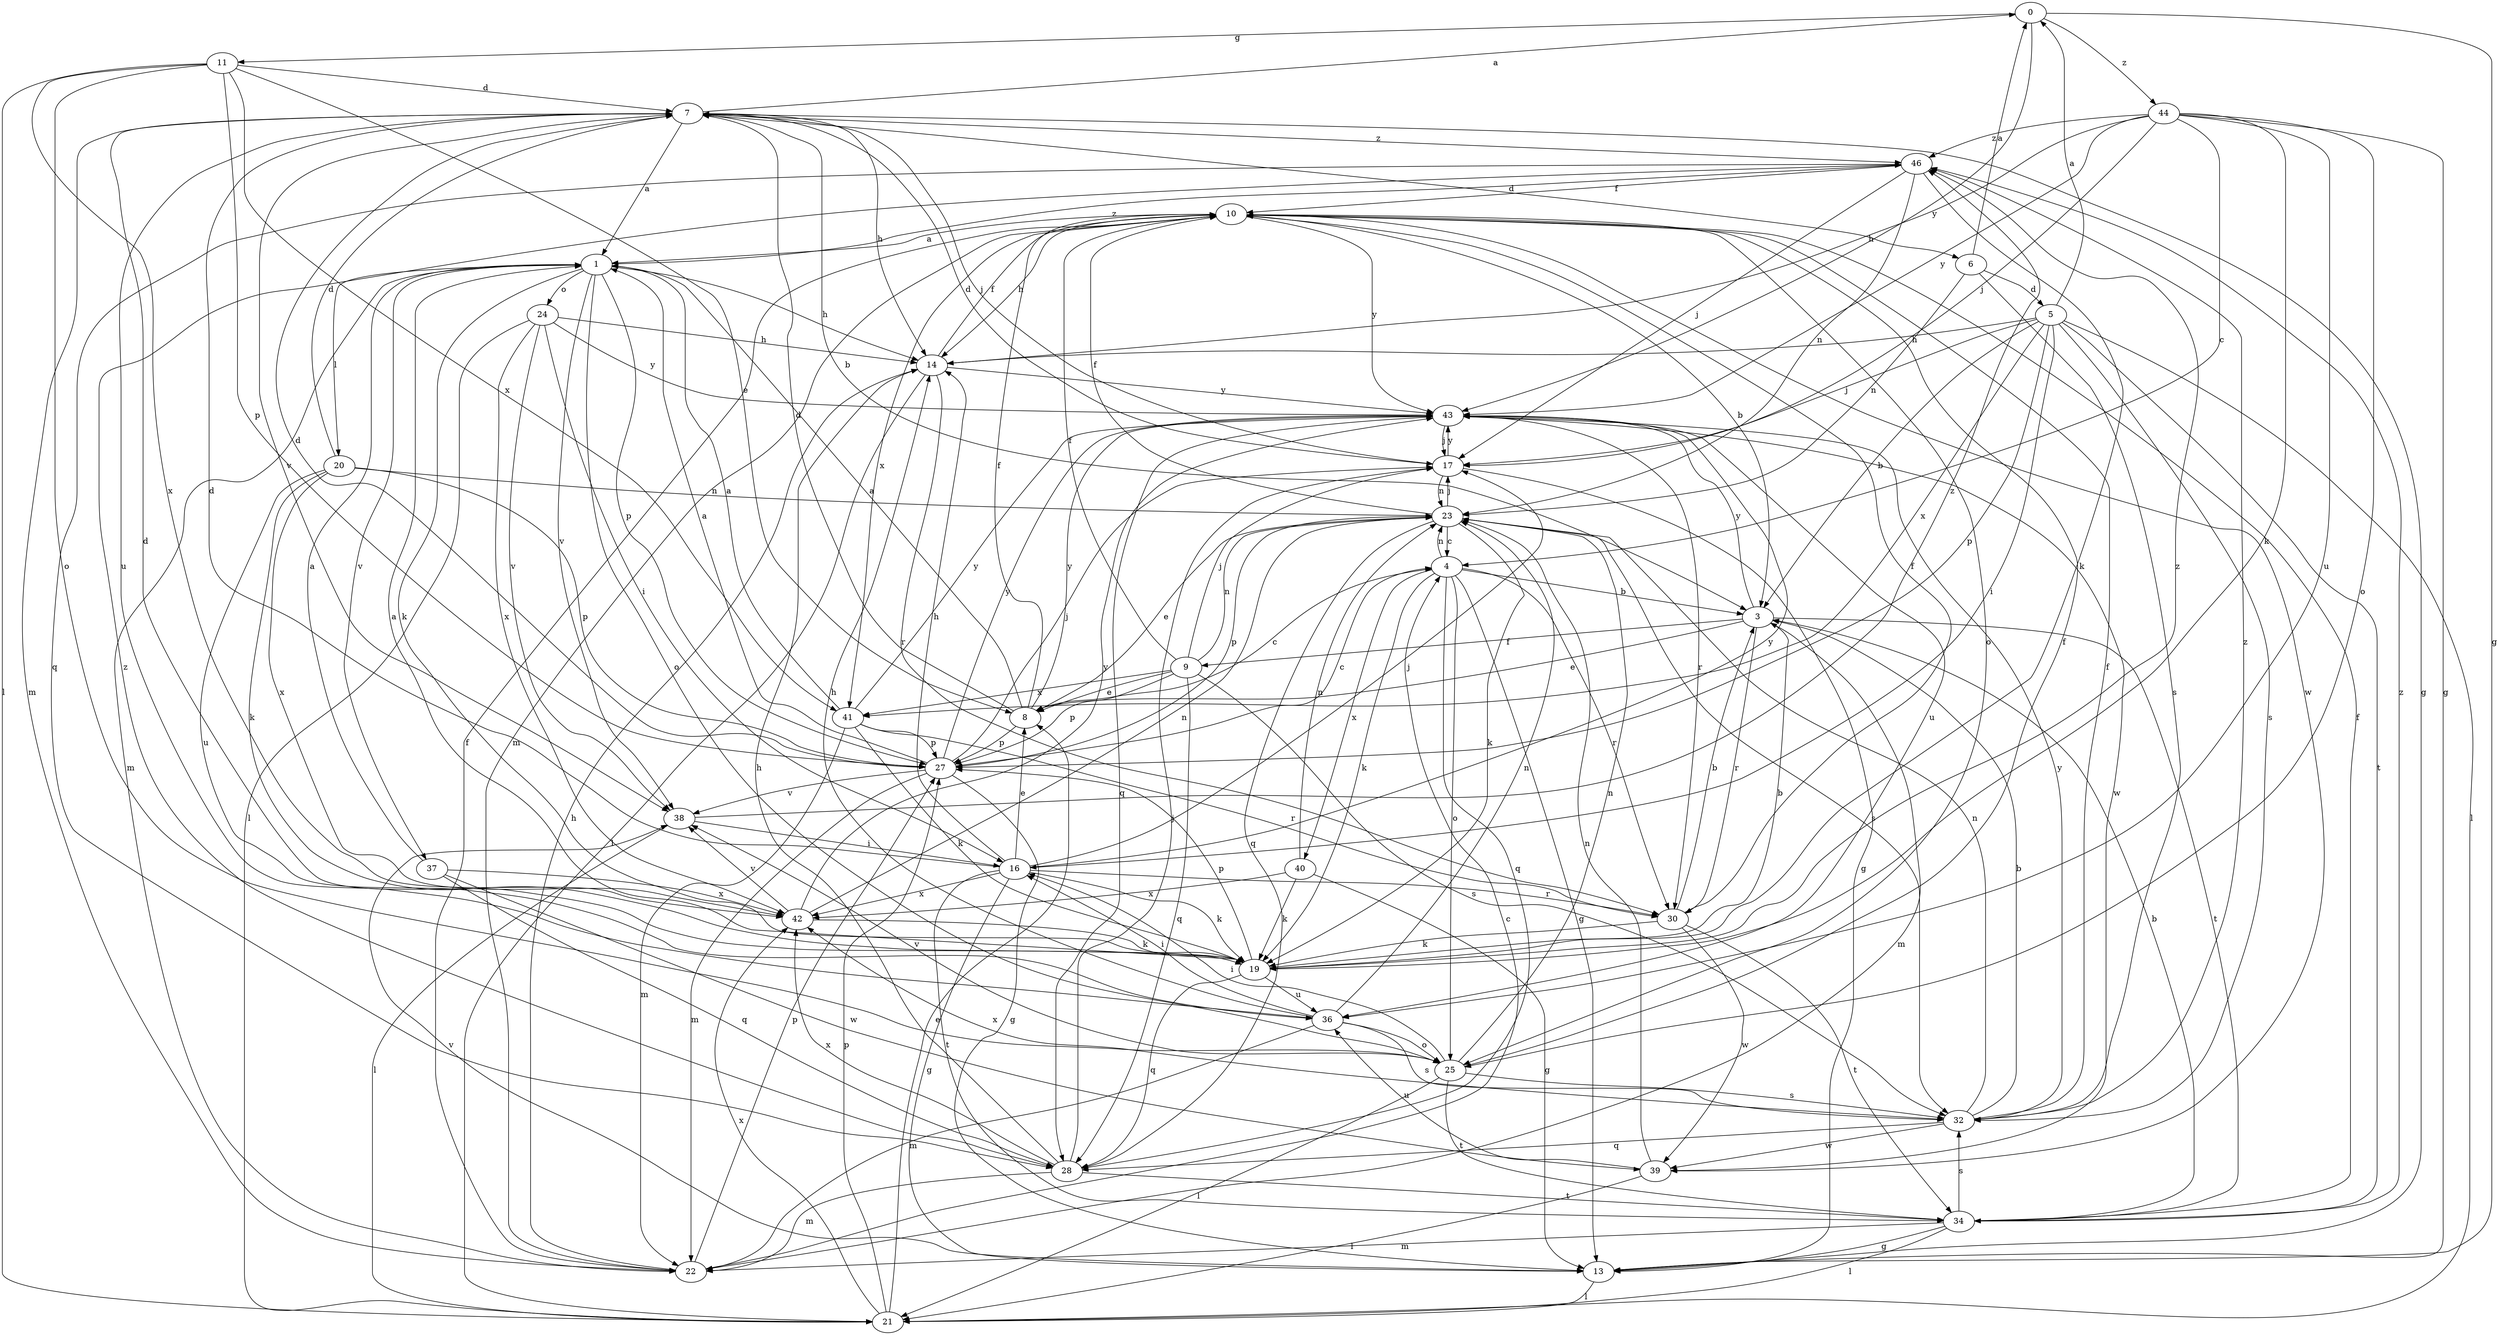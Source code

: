 strict digraph  {
0;
1;
3;
4;
5;
6;
7;
8;
9;
10;
11;
13;
14;
16;
17;
19;
20;
21;
22;
23;
24;
25;
27;
28;
30;
32;
34;
36;
37;
38;
39;
40;
41;
42;
43;
44;
46;
0 -> 11  [label=g];
0 -> 13  [label=g];
0 -> 43  [label=y];
0 -> 44  [label=z];
1 -> 14  [label=h];
1 -> 19  [label=k];
1 -> 20  [label=l];
1 -> 22  [label=m];
1 -> 24  [label=o];
1 -> 25  [label=o];
1 -> 27  [label=p];
1 -> 37  [label=v];
1 -> 38  [label=v];
1 -> 46  [label=z];
3 -> 8  [label=e];
3 -> 9  [label=f];
3 -> 22  [label=m];
3 -> 30  [label=r];
3 -> 34  [label=t];
3 -> 43  [label=y];
4 -> 3  [label=b];
4 -> 13  [label=g];
4 -> 19  [label=k];
4 -> 23  [label=n];
4 -> 25  [label=o];
4 -> 28  [label=q];
4 -> 30  [label=r];
4 -> 40  [label=x];
5 -> 0  [label=a];
5 -> 3  [label=b];
5 -> 14  [label=h];
5 -> 16  [label=i];
5 -> 17  [label=j];
5 -> 21  [label=l];
5 -> 27  [label=p];
5 -> 32  [label=s];
5 -> 34  [label=t];
5 -> 41  [label=x];
6 -> 0  [label=a];
6 -> 5  [label=d];
6 -> 23  [label=n];
6 -> 32  [label=s];
7 -> 0  [label=a];
7 -> 1  [label=a];
7 -> 3  [label=b];
7 -> 6  [label=d];
7 -> 13  [label=g];
7 -> 14  [label=h];
7 -> 17  [label=j];
7 -> 22  [label=m];
7 -> 36  [label=u];
7 -> 38  [label=v];
7 -> 46  [label=z];
8 -> 1  [label=a];
8 -> 4  [label=c];
8 -> 7  [label=d];
8 -> 10  [label=f];
8 -> 27  [label=p];
8 -> 43  [label=y];
9 -> 8  [label=e];
9 -> 10  [label=f];
9 -> 17  [label=j];
9 -> 23  [label=n];
9 -> 27  [label=p];
9 -> 28  [label=q];
9 -> 32  [label=s];
9 -> 41  [label=x];
10 -> 1  [label=a];
10 -> 3  [label=b];
10 -> 14  [label=h];
10 -> 22  [label=m];
10 -> 25  [label=o];
10 -> 39  [label=w];
10 -> 41  [label=x];
10 -> 43  [label=y];
11 -> 7  [label=d];
11 -> 8  [label=e];
11 -> 21  [label=l];
11 -> 25  [label=o];
11 -> 27  [label=p];
11 -> 41  [label=x];
11 -> 42  [label=x];
13 -> 21  [label=l];
13 -> 38  [label=v];
14 -> 10  [label=f];
14 -> 21  [label=l];
14 -> 30  [label=r];
14 -> 43  [label=y];
16 -> 7  [label=d];
16 -> 8  [label=e];
16 -> 13  [label=g];
16 -> 14  [label=h];
16 -> 17  [label=j];
16 -> 19  [label=k];
16 -> 30  [label=r];
16 -> 34  [label=t];
16 -> 42  [label=x];
16 -> 43  [label=y];
17 -> 7  [label=d];
17 -> 13  [label=g];
17 -> 23  [label=n];
17 -> 43  [label=y];
19 -> 1  [label=a];
19 -> 3  [label=b];
19 -> 7  [label=d];
19 -> 27  [label=p];
19 -> 28  [label=q];
19 -> 36  [label=u];
19 -> 46  [label=z];
20 -> 7  [label=d];
20 -> 19  [label=k];
20 -> 23  [label=n];
20 -> 27  [label=p];
20 -> 36  [label=u];
20 -> 42  [label=x];
21 -> 8  [label=e];
21 -> 27  [label=p];
21 -> 42  [label=x];
22 -> 4  [label=c];
22 -> 10  [label=f];
22 -> 14  [label=h];
22 -> 27  [label=p];
23 -> 4  [label=c];
23 -> 8  [label=e];
23 -> 10  [label=f];
23 -> 17  [label=j];
23 -> 19  [label=k];
23 -> 27  [label=p];
23 -> 28  [label=q];
23 -> 32  [label=s];
24 -> 14  [label=h];
24 -> 16  [label=i];
24 -> 21  [label=l];
24 -> 38  [label=v];
24 -> 42  [label=x];
24 -> 43  [label=y];
25 -> 10  [label=f];
25 -> 16  [label=i];
25 -> 21  [label=l];
25 -> 23  [label=n];
25 -> 32  [label=s];
25 -> 34  [label=t];
25 -> 38  [label=v];
27 -> 1  [label=a];
27 -> 4  [label=c];
27 -> 7  [label=d];
27 -> 13  [label=g];
27 -> 17  [label=j];
27 -> 22  [label=m];
27 -> 38  [label=v];
27 -> 43  [label=y];
28 -> 14  [label=h];
28 -> 17  [label=j];
28 -> 22  [label=m];
28 -> 34  [label=t];
28 -> 42  [label=x];
28 -> 46  [label=z];
30 -> 3  [label=b];
30 -> 10  [label=f];
30 -> 19  [label=k];
30 -> 34  [label=t];
30 -> 39  [label=w];
32 -> 3  [label=b];
32 -> 10  [label=f];
32 -> 23  [label=n];
32 -> 28  [label=q];
32 -> 39  [label=w];
32 -> 42  [label=x];
32 -> 43  [label=y];
32 -> 46  [label=z];
34 -> 3  [label=b];
34 -> 10  [label=f];
34 -> 13  [label=g];
34 -> 21  [label=l];
34 -> 22  [label=m];
34 -> 32  [label=s];
34 -> 46  [label=z];
36 -> 14  [label=h];
36 -> 16  [label=i];
36 -> 22  [label=m];
36 -> 23  [label=n];
36 -> 25  [label=o];
36 -> 32  [label=s];
37 -> 1  [label=a];
37 -> 28  [label=q];
37 -> 39  [label=w];
37 -> 42  [label=x];
38 -> 16  [label=i];
38 -> 21  [label=l];
38 -> 46  [label=z];
39 -> 21  [label=l];
39 -> 23  [label=n];
39 -> 36  [label=u];
40 -> 13  [label=g];
40 -> 19  [label=k];
40 -> 23  [label=n];
40 -> 42  [label=x];
41 -> 1  [label=a];
41 -> 19  [label=k];
41 -> 22  [label=m];
41 -> 27  [label=p];
41 -> 30  [label=r];
41 -> 43  [label=y];
42 -> 19  [label=k];
42 -> 23  [label=n];
42 -> 38  [label=v];
42 -> 43  [label=y];
43 -> 17  [label=j];
43 -> 28  [label=q];
43 -> 30  [label=r];
43 -> 36  [label=u];
43 -> 39  [label=w];
44 -> 4  [label=c];
44 -> 13  [label=g];
44 -> 14  [label=h];
44 -> 17  [label=j];
44 -> 19  [label=k];
44 -> 25  [label=o];
44 -> 36  [label=u];
44 -> 43  [label=y];
44 -> 46  [label=z];
46 -> 10  [label=f];
46 -> 17  [label=j];
46 -> 19  [label=k];
46 -> 23  [label=n];
46 -> 28  [label=q];
}
